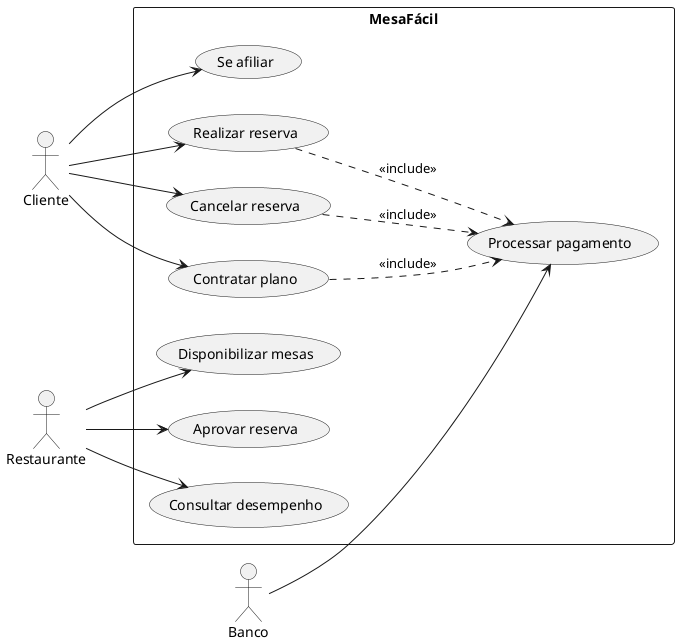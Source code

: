 @startuml
left to right direction
skinparam packageStyle rectangle

actor Cliente
actor Restaurante
actor Banco

package "MesaFácil" {
    usecase "Se afiliar" as UC1
    usecase "Realizar reserva" as UC2
    usecase "Cancelar reserva" as UC3
    usecase "Contratar plano" as UC4
    usecase "Processar pagamento" as UC5
    usecase "Disponibilizar mesas" as UC6
    usecase "Aprovar reserva" as UC7
    usecase "Consultar desempenho" as UC8

    Cliente --> UC1
    Cliente --> UC2
    Cliente --> UC3
    Cliente --> UC4

    Restaurante --> UC6
    Restaurante --> UC7
    Restaurante --> UC8

    Banco --> UC5

    UC2 ..> UC5 : <<include>>
    UC3 ..> UC5 : <<include>>
    UC4 ..> UC5 : <<include>>
}
@enduml
